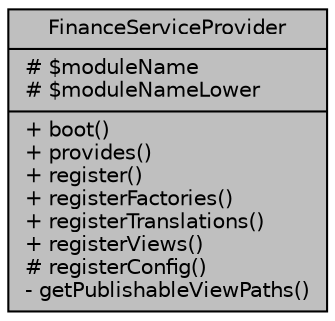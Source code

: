 digraph "FinanceServiceProvider"
{
 // LATEX_PDF_SIZE
  bgcolor="transparent";
  edge [fontname="Helvetica",fontsize="10",labelfontname="Helvetica",labelfontsize="10"];
  node [fontname="Helvetica",fontsize="10",shape=record];
  Node1 [label="{FinanceServiceProvider\n|# $moduleName\l# $moduleNameLower\l|+ boot()\l+ provides()\l+ register()\l+ registerFactories()\l+ registerTranslations()\l+ registerViews()\l# registerConfig()\l- getPublishableViewPaths()\l}",height=0.2,width=0.4,color="black", fillcolor="grey75", style="filled", fontcolor="black",tooltip="Service Provider del módulo de finanzas."];
}
